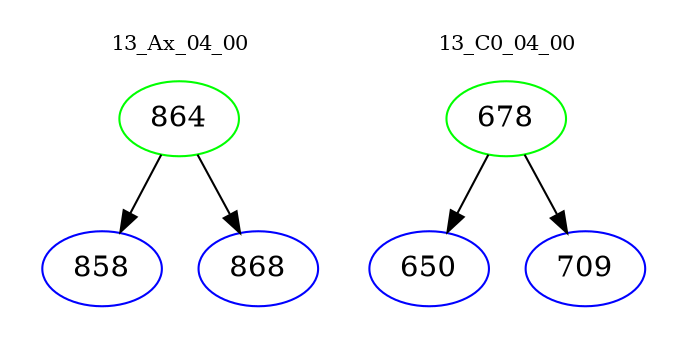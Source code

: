 digraph{
subgraph cluster_0 {
color = white
label = "13_Ax_04_00";
fontsize=10;
T0_864 [label="864", color="green"]
T0_864 -> T0_858 [color="black"]
T0_858 [label="858", color="blue"]
T0_864 -> T0_868 [color="black"]
T0_868 [label="868", color="blue"]
}
subgraph cluster_1 {
color = white
label = "13_C0_04_00";
fontsize=10;
T1_678 [label="678", color="green"]
T1_678 -> T1_650 [color="black"]
T1_650 [label="650", color="blue"]
T1_678 -> T1_709 [color="black"]
T1_709 [label="709", color="blue"]
}
}
